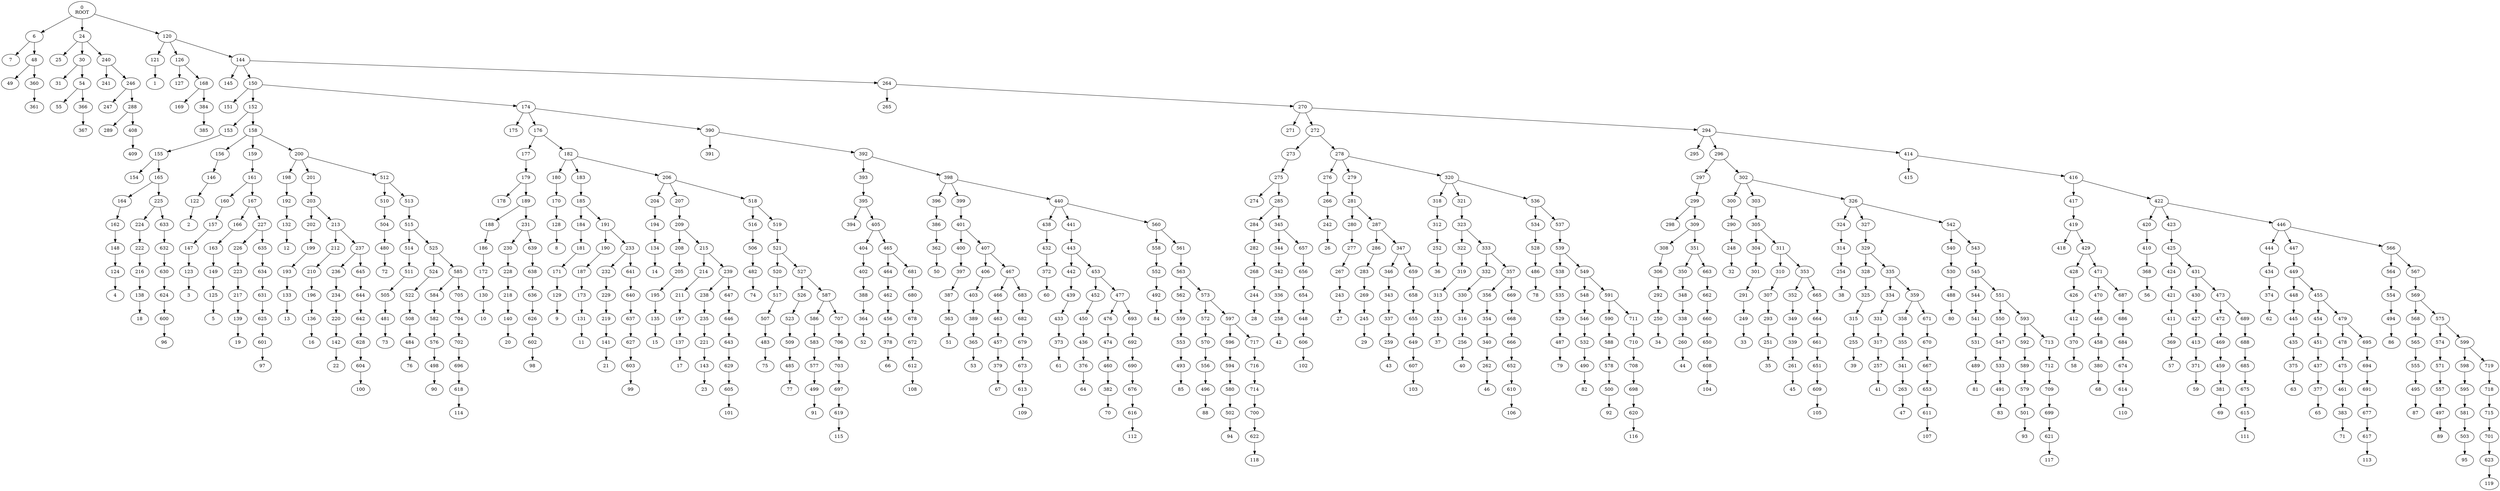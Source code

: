 digraph IST_t1 {
  rankdir=TB;
  0 [label="0\nROOT"];
  121 -> 1;
  122 -> 2;
  123 -> 3;
  124 -> 4;
  125 -> 5;
  0 -> 6;
  6 -> 7;
  128 -> 8;
  129 -> 9;
  130 -> 10;
  131 -> 11;
  132 -> 12;
  133 -> 13;
  134 -> 14;
  135 -> 15;
  136 -> 16;
  137 -> 17;
  138 -> 18;
  139 -> 19;
  140 -> 20;
  141 -> 21;
  142 -> 22;
  143 -> 23;
  0 -> 24;
  24 -> 25;
  242 -> 26;
  243 -> 27;
  244 -> 28;
  245 -> 29;
  24 -> 30;
  30 -> 31;
  248 -> 32;
  249 -> 33;
  250 -> 34;
  251 -> 35;
  252 -> 36;
  253 -> 37;
  254 -> 38;
  255 -> 39;
  256 -> 40;
  257 -> 41;
  258 -> 42;
  259 -> 43;
  260 -> 44;
  261 -> 45;
  262 -> 46;
  263 -> 47;
  6 -> 48;
  48 -> 49;
  362 -> 50;
  363 -> 51;
  364 -> 52;
  365 -> 53;
  30 -> 54;
  54 -> 55;
  368 -> 56;
  369 -> 57;
  370 -> 58;
  371 -> 59;
  372 -> 60;
  373 -> 61;
  374 -> 62;
  375 -> 63;
  376 -> 64;
  377 -> 65;
  378 -> 66;
  379 -> 67;
  380 -> 68;
  381 -> 69;
  382 -> 70;
  383 -> 71;
  480 -> 72;
  481 -> 73;
  482 -> 74;
  483 -> 75;
  484 -> 76;
  485 -> 77;
  486 -> 78;
  487 -> 79;
  488 -> 80;
  489 -> 81;
  490 -> 82;
  491 -> 83;
  492 -> 84;
  493 -> 85;
  494 -> 86;
  495 -> 87;
  496 -> 88;
  497 -> 89;
  498 -> 90;
  499 -> 91;
  500 -> 92;
  501 -> 93;
  502 -> 94;
  503 -> 95;
  600 -> 96;
  601 -> 97;
  602 -> 98;
  603 -> 99;
  604 -> 100;
  605 -> 101;
  606 -> 102;
  607 -> 103;
  608 -> 104;
  609 -> 105;
  610 -> 106;
  611 -> 107;
  612 -> 108;
  613 -> 109;
  614 -> 110;
  615 -> 111;
  616 -> 112;
  617 -> 113;
  618 -> 114;
  619 -> 115;
  620 -> 116;
  621 -> 117;
  622 -> 118;
  623 -> 119;
  0 -> 120;
  120 -> 121;
  146 -> 122;
  147 -> 123;
  148 -> 124;
  149 -> 125;
  120 -> 126;
  126 -> 127;
  170 -> 128;
  171 -> 129;
  172 -> 130;
  173 -> 131;
  192 -> 132;
  193 -> 133;
  194 -> 134;
  195 -> 135;
  196 -> 136;
  197 -> 137;
  216 -> 138;
  217 -> 139;
  218 -> 140;
  219 -> 141;
  220 -> 142;
  221 -> 143;
  120 -> 144;
  144 -> 145;
  156 -> 146;
  157 -> 147;
  162 -> 148;
  163 -> 149;
  144 -> 150;
  150 -> 151;
  150 -> 152;
  152 -> 153;
  155 -> 154;
  153 -> 155;
  158 -> 156;
  160 -> 157;
  152 -> 158;
  158 -> 159;
  161 -> 160;
  159 -> 161;
  164 -> 162;
  166 -> 163;
  165 -> 164;
  155 -> 165;
  167 -> 166;
  161 -> 167;
  126 -> 168;
  168 -> 169;
  180 -> 170;
  181 -> 171;
  186 -> 172;
  187 -> 173;
  150 -> 174;
  174 -> 175;
  174 -> 176;
  176 -> 177;
  179 -> 178;
  177 -> 179;
  182 -> 180;
  184 -> 181;
  176 -> 182;
  182 -> 183;
  185 -> 184;
  183 -> 185;
  188 -> 186;
  190 -> 187;
  189 -> 188;
  179 -> 189;
  191 -> 190;
  185 -> 191;
  198 -> 192;
  199 -> 193;
  204 -> 194;
  205 -> 195;
  210 -> 196;
  211 -> 197;
  200 -> 198;
  202 -> 199;
  158 -> 200;
  200 -> 201;
  203 -> 202;
  201 -> 203;
  206 -> 204;
  208 -> 205;
  182 -> 206;
  206 -> 207;
  209 -> 208;
  207 -> 209;
  212 -> 210;
  214 -> 211;
  213 -> 212;
  203 -> 213;
  215 -> 214;
  209 -> 215;
  222 -> 216;
  223 -> 217;
  228 -> 218;
  229 -> 219;
  234 -> 220;
  235 -> 221;
  224 -> 222;
  226 -> 223;
  225 -> 224;
  165 -> 225;
  227 -> 226;
  167 -> 227;
  230 -> 228;
  232 -> 229;
  231 -> 230;
  189 -> 231;
  233 -> 232;
  191 -> 233;
  236 -> 234;
  238 -> 235;
  237 -> 236;
  213 -> 237;
  239 -> 238;
  215 -> 239;
  24 -> 240;
  240 -> 241;
  266 -> 242;
  267 -> 243;
  268 -> 244;
  269 -> 245;
  240 -> 246;
  246 -> 247;
  290 -> 248;
  291 -> 249;
  292 -> 250;
  293 -> 251;
  312 -> 252;
  313 -> 253;
  314 -> 254;
  315 -> 255;
  316 -> 256;
  317 -> 257;
  336 -> 258;
  337 -> 259;
  338 -> 260;
  339 -> 261;
  340 -> 262;
  341 -> 263;
  144 -> 264;
  264 -> 265;
  276 -> 266;
  277 -> 267;
  282 -> 268;
  283 -> 269;
  264 -> 270;
  270 -> 271;
  270 -> 272;
  272 -> 273;
  275 -> 274;
  273 -> 275;
  278 -> 276;
  280 -> 277;
  272 -> 278;
  278 -> 279;
  281 -> 280;
  279 -> 281;
  284 -> 282;
  286 -> 283;
  285 -> 284;
  275 -> 285;
  287 -> 286;
  281 -> 287;
  246 -> 288;
  288 -> 289;
  300 -> 290;
  301 -> 291;
  306 -> 292;
  307 -> 293;
  270 -> 294;
  294 -> 295;
  294 -> 296;
  296 -> 297;
  299 -> 298;
  297 -> 299;
  302 -> 300;
  304 -> 301;
  296 -> 302;
  302 -> 303;
  305 -> 304;
  303 -> 305;
  308 -> 306;
  310 -> 307;
  309 -> 308;
  299 -> 309;
  311 -> 310;
  305 -> 311;
  318 -> 312;
  319 -> 313;
  324 -> 314;
  325 -> 315;
  330 -> 316;
  331 -> 317;
  320 -> 318;
  322 -> 319;
  278 -> 320;
  320 -> 321;
  323 -> 322;
  321 -> 323;
  326 -> 324;
  328 -> 325;
  302 -> 326;
  326 -> 327;
  329 -> 328;
  327 -> 329;
  332 -> 330;
  334 -> 331;
  333 -> 332;
  323 -> 333;
  335 -> 334;
  329 -> 335;
  342 -> 336;
  343 -> 337;
  348 -> 338;
  349 -> 339;
  354 -> 340;
  355 -> 341;
  344 -> 342;
  346 -> 343;
  345 -> 344;
  285 -> 345;
  347 -> 346;
  287 -> 347;
  350 -> 348;
  352 -> 349;
  351 -> 350;
  309 -> 351;
  353 -> 352;
  311 -> 353;
  356 -> 354;
  358 -> 355;
  357 -> 356;
  333 -> 357;
  359 -> 358;
  335 -> 359;
  48 -> 360;
  360 -> 361;
  386 -> 362;
  387 -> 363;
  388 -> 364;
  389 -> 365;
  54 -> 366;
  366 -> 367;
  410 -> 368;
  411 -> 369;
  412 -> 370;
  413 -> 371;
  432 -> 372;
  433 -> 373;
  434 -> 374;
  435 -> 375;
  436 -> 376;
  437 -> 377;
  456 -> 378;
  457 -> 379;
  458 -> 380;
  459 -> 381;
  460 -> 382;
  461 -> 383;
  168 -> 384;
  384 -> 385;
  396 -> 386;
  397 -> 387;
  402 -> 388;
  403 -> 389;
  174 -> 390;
  390 -> 391;
  390 -> 392;
  392 -> 393;
  395 -> 394;
  393 -> 395;
  398 -> 396;
  400 -> 397;
  392 -> 398;
  398 -> 399;
  401 -> 400;
  399 -> 401;
  404 -> 402;
  406 -> 403;
  405 -> 404;
  395 -> 405;
  407 -> 406;
  401 -> 407;
  288 -> 408;
  408 -> 409;
  420 -> 410;
  421 -> 411;
  426 -> 412;
  427 -> 413;
  294 -> 414;
  414 -> 415;
  414 -> 416;
  416 -> 417;
  419 -> 418;
  417 -> 419;
  422 -> 420;
  424 -> 421;
  416 -> 422;
  422 -> 423;
  425 -> 424;
  423 -> 425;
  428 -> 426;
  430 -> 427;
  429 -> 428;
  419 -> 429;
  431 -> 430;
  425 -> 431;
  438 -> 432;
  439 -> 433;
  444 -> 434;
  445 -> 435;
  450 -> 436;
  451 -> 437;
  440 -> 438;
  442 -> 439;
  398 -> 440;
  440 -> 441;
  443 -> 442;
  441 -> 443;
  446 -> 444;
  448 -> 445;
  422 -> 446;
  446 -> 447;
  449 -> 448;
  447 -> 449;
  452 -> 450;
  454 -> 451;
  453 -> 452;
  443 -> 453;
  455 -> 454;
  449 -> 455;
  462 -> 456;
  463 -> 457;
  468 -> 458;
  469 -> 459;
  474 -> 460;
  475 -> 461;
  464 -> 462;
  466 -> 463;
  465 -> 464;
  405 -> 465;
  467 -> 466;
  407 -> 467;
  470 -> 468;
  472 -> 469;
  471 -> 470;
  429 -> 471;
  473 -> 472;
  431 -> 473;
  476 -> 474;
  478 -> 475;
  477 -> 476;
  453 -> 477;
  479 -> 478;
  455 -> 479;
  504 -> 480;
  505 -> 481;
  506 -> 482;
  507 -> 483;
  508 -> 484;
  509 -> 485;
  528 -> 486;
  529 -> 487;
  530 -> 488;
  531 -> 489;
  532 -> 490;
  533 -> 491;
  552 -> 492;
  553 -> 493;
  554 -> 494;
  555 -> 495;
  556 -> 496;
  557 -> 497;
  576 -> 498;
  577 -> 499;
  578 -> 500;
  579 -> 501;
  580 -> 502;
  581 -> 503;
  510 -> 504;
  511 -> 505;
  516 -> 506;
  517 -> 507;
  522 -> 508;
  523 -> 509;
  512 -> 510;
  514 -> 511;
  200 -> 512;
  512 -> 513;
  515 -> 514;
  513 -> 515;
  518 -> 516;
  520 -> 517;
  206 -> 518;
  518 -> 519;
  521 -> 520;
  519 -> 521;
  524 -> 522;
  526 -> 523;
  525 -> 524;
  515 -> 525;
  527 -> 526;
  521 -> 527;
  534 -> 528;
  535 -> 529;
  540 -> 530;
  541 -> 531;
  546 -> 532;
  547 -> 533;
  536 -> 534;
  538 -> 535;
  320 -> 536;
  536 -> 537;
  539 -> 538;
  537 -> 539;
  542 -> 540;
  544 -> 541;
  326 -> 542;
  542 -> 543;
  545 -> 544;
  543 -> 545;
  548 -> 546;
  550 -> 547;
  549 -> 548;
  539 -> 549;
  551 -> 550;
  545 -> 551;
  558 -> 552;
  559 -> 553;
  564 -> 554;
  565 -> 555;
  570 -> 556;
  571 -> 557;
  560 -> 558;
  562 -> 559;
  440 -> 560;
  560 -> 561;
  563 -> 562;
  561 -> 563;
  566 -> 564;
  568 -> 565;
  446 -> 566;
  566 -> 567;
  569 -> 568;
  567 -> 569;
  572 -> 570;
  574 -> 571;
  573 -> 572;
  563 -> 573;
  575 -> 574;
  569 -> 575;
  582 -> 576;
  583 -> 577;
  588 -> 578;
  589 -> 579;
  594 -> 580;
  595 -> 581;
  584 -> 582;
  586 -> 583;
  585 -> 584;
  525 -> 585;
  587 -> 586;
  527 -> 587;
  590 -> 588;
  592 -> 589;
  591 -> 590;
  549 -> 591;
  593 -> 592;
  551 -> 593;
  596 -> 594;
  598 -> 595;
  597 -> 596;
  573 -> 597;
  599 -> 598;
  575 -> 599;
  624 -> 600;
  625 -> 601;
  626 -> 602;
  627 -> 603;
  628 -> 604;
  629 -> 605;
  648 -> 606;
  649 -> 607;
  650 -> 608;
  651 -> 609;
  652 -> 610;
  653 -> 611;
  672 -> 612;
  673 -> 613;
  674 -> 614;
  675 -> 615;
  676 -> 616;
  677 -> 617;
  696 -> 618;
  697 -> 619;
  698 -> 620;
  699 -> 621;
  700 -> 622;
  701 -> 623;
  630 -> 624;
  631 -> 625;
  636 -> 626;
  637 -> 627;
  642 -> 628;
  643 -> 629;
  632 -> 630;
  634 -> 631;
  633 -> 632;
  225 -> 633;
  635 -> 634;
  227 -> 635;
  638 -> 636;
  640 -> 637;
  639 -> 638;
  231 -> 639;
  641 -> 640;
  233 -> 641;
  644 -> 642;
  646 -> 643;
  645 -> 644;
  237 -> 645;
  647 -> 646;
  239 -> 647;
  654 -> 648;
  655 -> 649;
  660 -> 650;
  661 -> 651;
  666 -> 652;
  667 -> 653;
  656 -> 654;
  658 -> 655;
  657 -> 656;
  345 -> 657;
  659 -> 658;
  347 -> 659;
  662 -> 660;
  664 -> 661;
  663 -> 662;
  351 -> 663;
  665 -> 664;
  353 -> 665;
  668 -> 666;
  670 -> 667;
  669 -> 668;
  357 -> 669;
  671 -> 670;
  359 -> 671;
  678 -> 672;
  679 -> 673;
  684 -> 674;
  685 -> 675;
  690 -> 676;
  691 -> 677;
  680 -> 678;
  682 -> 679;
  681 -> 680;
  465 -> 681;
  683 -> 682;
  467 -> 683;
  686 -> 684;
  688 -> 685;
  687 -> 686;
  471 -> 687;
  689 -> 688;
  473 -> 689;
  692 -> 690;
  694 -> 691;
  693 -> 692;
  477 -> 693;
  695 -> 694;
  479 -> 695;
  702 -> 696;
  703 -> 697;
  708 -> 698;
  709 -> 699;
  714 -> 700;
  715 -> 701;
  704 -> 702;
  706 -> 703;
  705 -> 704;
  585 -> 705;
  707 -> 706;
  587 -> 707;
  710 -> 708;
  712 -> 709;
  711 -> 710;
  591 -> 711;
  713 -> 712;
  593 -> 713;
  716 -> 714;
  718 -> 715;
  717 -> 716;
  597 -> 717;
  719 -> 718;
  599 -> 719;
}
